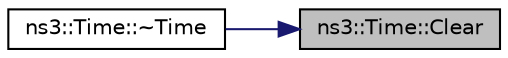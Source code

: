 digraph "ns3::Time::Clear"
{
 // LATEX_PDF_SIZE
  edge [fontname="Helvetica",fontsize="10",labelfontname="Helvetica",labelfontsize="10"];
  node [fontname="Helvetica",fontsize="10",shape=record];
  rankdir="RL";
  Node1 [label="ns3::Time::Clear",height=0.2,width=0.4,color="black", fillcolor="grey75", style="filled", fontcolor="black",tooltip="Remove a Time instance from the MarkedTimes, called by ~Time()."];
  Node1 -> Node2 [dir="back",color="midnightblue",fontsize="10",style="solid",fontname="Helvetica"];
  Node2 [label="ns3::Time::~Time",height=0.2,width=0.4,color="black", fillcolor="white", style="filled",URL="$classns3_1_1_time.html#a3671ab4d1ca22b7701aa938b22ccb3bf",tooltip="Destructor."];
}
